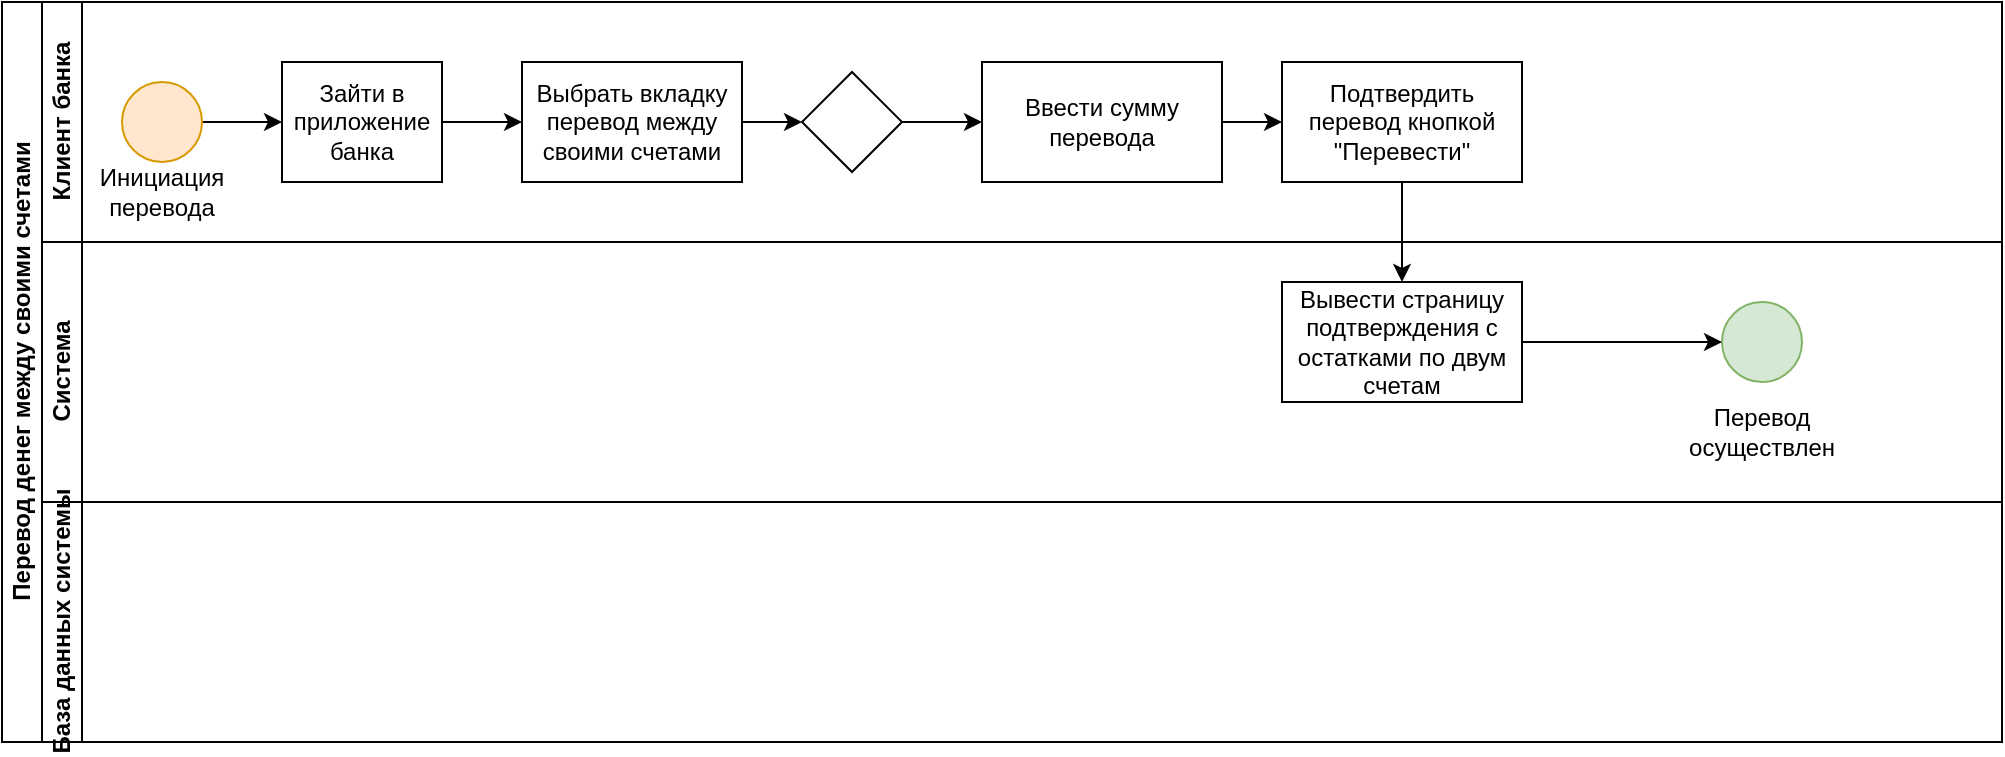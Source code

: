 <mxfile version="24.2.0" type="github">
  <diagram id="prtHgNgQTEPvFCAcTncT" name="Page-1">
    <mxGraphModel dx="1050" dy="575" grid="1" gridSize="10" guides="1" tooltips="1" connect="1" arrows="1" fold="1" page="1" pageScale="1" pageWidth="827" pageHeight="1169" math="0" shadow="0">
      <root>
        <mxCell id="0" />
        <mxCell id="1" parent="0" />
        <mxCell id="dNxyNK7c78bLwvsdeMH5-19" value="Перевод денег между своими счетами" style="swimlane;html=1;childLayout=stackLayout;resizeParent=1;resizeParentMax=0;horizontal=0;startSize=20;horizontalStack=0;" parent="1" vertex="1">
          <mxGeometry x="40" y="120" width="1000" height="370" as="geometry" />
        </mxCell>
        <mxCell id="dNxyNK7c78bLwvsdeMH5-20" value="Клиент банка" style="swimlane;html=1;startSize=20;horizontal=0;" parent="dNxyNK7c78bLwvsdeMH5-19" vertex="1">
          <mxGeometry x="20" width="980" height="120" as="geometry" />
        </mxCell>
        <mxCell id="dNxyNK7c78bLwvsdeMH5-25" value="" style="edgeStyle=orthogonalEdgeStyle;rounded=0;orthogonalLoop=1;jettySize=auto;html=1;" parent="dNxyNK7c78bLwvsdeMH5-20" source="dNxyNK7c78bLwvsdeMH5-23" target="dNxyNK7c78bLwvsdeMH5-24" edge="1">
          <mxGeometry relative="1" as="geometry" />
        </mxCell>
        <mxCell id="dNxyNK7c78bLwvsdeMH5-23" value="" style="ellipse;whiteSpace=wrap;html=1;fillColor=#ffe6cc;strokeColor=#d79b00;" parent="dNxyNK7c78bLwvsdeMH5-20" vertex="1">
          <mxGeometry x="40" y="40" width="40" height="40" as="geometry" />
        </mxCell>
        <mxCell id="Mkx5mwtsMOdmOM8hzKow-3" value="" style="edgeStyle=orthogonalEdgeStyle;rounded=0;orthogonalLoop=1;jettySize=auto;html=1;" edge="1" parent="dNxyNK7c78bLwvsdeMH5-20" source="dNxyNK7c78bLwvsdeMH5-24" target="dNxyNK7c78bLwvsdeMH5-30">
          <mxGeometry relative="1" as="geometry" />
        </mxCell>
        <mxCell id="dNxyNK7c78bLwvsdeMH5-24" value="Зайти в приложение банка" style="rounded=0;whiteSpace=wrap;html=1;fontFamily=Helvetica;fontSize=12;fontColor=#000000;align=center;" parent="dNxyNK7c78bLwvsdeMH5-20" vertex="1">
          <mxGeometry x="120" y="30" width="80" height="60" as="geometry" />
        </mxCell>
        <mxCell id="dNxyNK7c78bLwvsdeMH5-30" value="Выбрать вкладку перевод между своими счетами" style="rounded=0;whiteSpace=wrap;html=1;fontFamily=Helvetica;fontSize=12;fontColor=#000000;align=center;" parent="dNxyNK7c78bLwvsdeMH5-20" vertex="1">
          <mxGeometry x="240" y="30" width="110" height="60" as="geometry" />
        </mxCell>
        <mxCell id="Mkx5mwtsMOdmOM8hzKow-27" value="Инициация перевода" style="text;strokeColor=none;align=center;fillColor=none;html=1;verticalAlign=middle;whiteSpace=wrap;rounded=0;" vertex="1" parent="dNxyNK7c78bLwvsdeMH5-20">
          <mxGeometry x="30" y="80" width="60" height="30" as="geometry" />
        </mxCell>
        <mxCell id="Mkx5mwtsMOdmOM8hzKow-32" value="" style="edgeStyle=orthogonalEdgeStyle;rounded=0;orthogonalLoop=1;jettySize=auto;html=1;" edge="1" parent="dNxyNK7c78bLwvsdeMH5-20" source="Mkx5mwtsMOdmOM8hzKow-28" target="Mkx5mwtsMOdmOM8hzKow-31">
          <mxGeometry relative="1" as="geometry" />
        </mxCell>
        <mxCell id="Mkx5mwtsMOdmOM8hzKow-28" value="" style="rhombus;whiteSpace=wrap;html=1;" vertex="1" parent="dNxyNK7c78bLwvsdeMH5-20">
          <mxGeometry x="380" y="35" width="50" height="50" as="geometry" />
        </mxCell>
        <mxCell id="Mkx5mwtsMOdmOM8hzKow-42" value="" style="edgeStyle=orthogonalEdgeStyle;rounded=0;orthogonalLoop=1;jettySize=auto;html=1;" edge="1" parent="dNxyNK7c78bLwvsdeMH5-20" source="Mkx5mwtsMOdmOM8hzKow-31" target="Mkx5mwtsMOdmOM8hzKow-34">
          <mxGeometry relative="1" as="geometry" />
        </mxCell>
        <mxCell id="Mkx5mwtsMOdmOM8hzKow-31" value="Ввести сумму перевода" style="whiteSpace=wrap;html=1;" vertex="1" parent="dNxyNK7c78bLwvsdeMH5-20">
          <mxGeometry x="470" y="30" width="120" height="60" as="geometry" />
        </mxCell>
        <mxCell id="Mkx5mwtsMOdmOM8hzKow-34" value="Подтвердить перевод кнопкой &quot;Перевести&quot;" style="whiteSpace=wrap;html=1;" vertex="1" parent="dNxyNK7c78bLwvsdeMH5-20">
          <mxGeometry x="620" y="30" width="120" height="60" as="geometry" />
        </mxCell>
        <mxCell id="dNxyNK7c78bLwvsdeMH5-21" value="Система" style="swimlane;html=1;startSize=20;horizontal=0;" parent="dNxyNK7c78bLwvsdeMH5-19" vertex="1">
          <mxGeometry x="20" y="120" width="980" height="130" as="geometry" />
        </mxCell>
        <mxCell id="dNxyNK7c78bLwvsdeMH5-32" value="" style="ellipse;whiteSpace=wrap;html=1;fillColor=#d5e8d4;strokeColor=#82b366;" parent="dNxyNK7c78bLwvsdeMH5-21" vertex="1">
          <mxGeometry x="840" y="30" width="40" height="40" as="geometry" />
        </mxCell>
        <mxCell id="Mkx5mwtsMOdmOM8hzKow-44" value="" style="edgeStyle=orthogonalEdgeStyle;rounded=0;orthogonalLoop=1;jettySize=auto;html=1;entryX=0;entryY=0.5;entryDx=0;entryDy=0;" edge="1" parent="dNxyNK7c78bLwvsdeMH5-21" source="Mkx5mwtsMOdmOM8hzKow-37" target="dNxyNK7c78bLwvsdeMH5-32">
          <mxGeometry relative="1" as="geometry" />
        </mxCell>
        <mxCell id="Mkx5mwtsMOdmOM8hzKow-37" value="Вывести страницу подтверждения с остатками по двум счетам" style="whiteSpace=wrap;html=1;" vertex="1" parent="dNxyNK7c78bLwvsdeMH5-21">
          <mxGeometry x="620" y="20" width="120" height="60" as="geometry" />
        </mxCell>
        <mxCell id="Mkx5mwtsMOdmOM8hzKow-41" value="Перевод осуществлен" style="text;strokeColor=none;align=center;fillColor=none;html=1;verticalAlign=middle;whiteSpace=wrap;rounded=0;" vertex="1" parent="dNxyNK7c78bLwvsdeMH5-21">
          <mxGeometry x="830" y="80" width="60" height="30" as="geometry" />
        </mxCell>
        <mxCell id="dNxyNK7c78bLwvsdeMH5-22" value="База данных системы" style="swimlane;html=1;startSize=20;horizontal=0;" parent="dNxyNK7c78bLwvsdeMH5-19" vertex="1">
          <mxGeometry x="20" y="250" width="980" height="120" as="geometry" />
        </mxCell>
        <mxCell id="Mkx5mwtsMOdmOM8hzKow-4" value="" style="edgeStyle=orthogonalEdgeStyle;rounded=0;orthogonalLoop=1;jettySize=auto;html=1;" edge="1" parent="dNxyNK7c78bLwvsdeMH5-19" source="dNxyNK7c78bLwvsdeMH5-30">
          <mxGeometry relative="1" as="geometry">
            <mxPoint x="400" y="60" as="targetPoint" />
          </mxGeometry>
        </mxCell>
        <mxCell id="Mkx5mwtsMOdmOM8hzKow-43" value="" style="edgeStyle=orthogonalEdgeStyle;rounded=0;orthogonalLoop=1;jettySize=auto;html=1;" edge="1" parent="dNxyNK7c78bLwvsdeMH5-19" source="Mkx5mwtsMOdmOM8hzKow-34" target="Mkx5mwtsMOdmOM8hzKow-37">
          <mxGeometry relative="1" as="geometry" />
        </mxCell>
      </root>
    </mxGraphModel>
  </diagram>
</mxfile>
